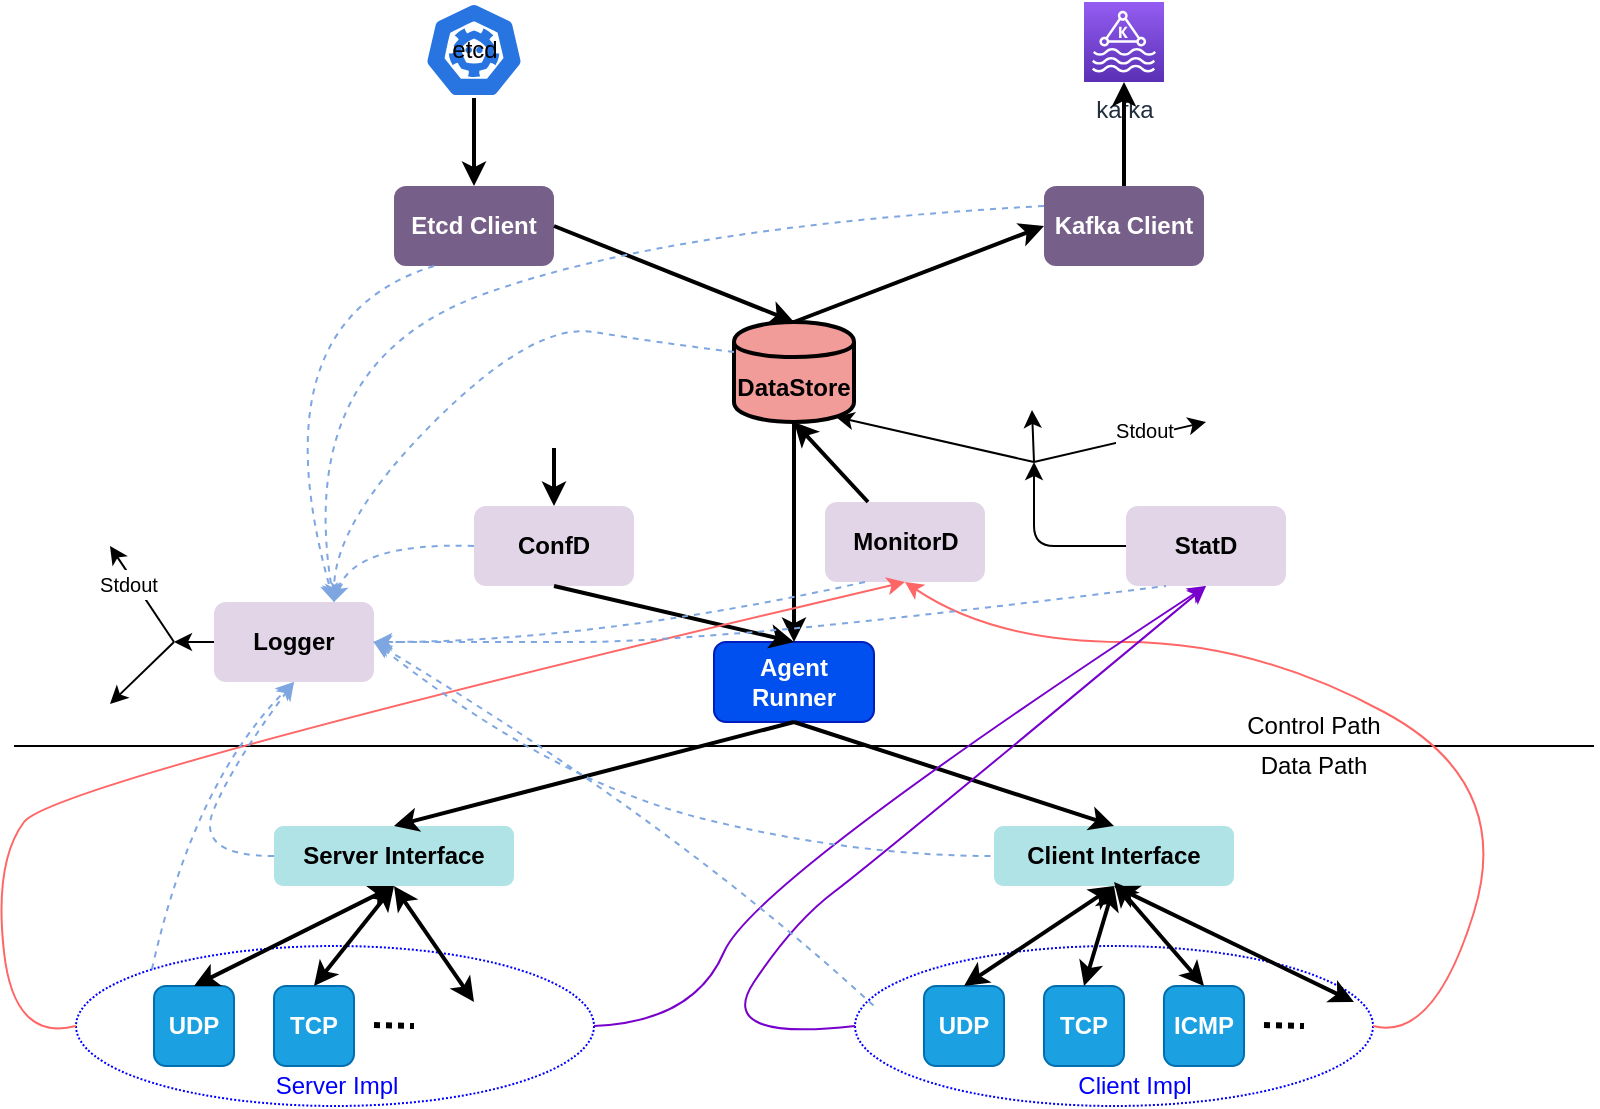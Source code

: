 <mxfile version="12.6.6" type="github">
  <diagram id="7Z0QAmkbjTj8d5dyrcaS" name="Page-1">
    <mxGraphModel dx="685" dy="1765" grid="1" gridSize="10" guides="1" tooltips="1" connect="1" arrows="1" fold="1" page="1" pageScale="1" pageWidth="850" pageHeight="1100" math="0" shadow="0">
      <root>
        <mxCell id="0"/>
        <mxCell id="1" parent="0"/>
        <mxCell id="3jD2yQgGgmmI8q0Z6e8k-50" value="" style="ellipse;whiteSpace=wrap;html=1;strokeWidth=1;fillColor=none;dashed=1;dashPattern=1 1;strokeColor=#0000FF;" parent="1" vertex="1">
          <mxGeometry x="430.5" y="542" width="259" height="80" as="geometry"/>
        </mxCell>
        <mxCell id="3jD2yQgGgmmI8q0Z6e8k-48" value="" style="ellipse;whiteSpace=wrap;html=1;strokeWidth=1;fillColor=none;dashed=1;dashPattern=1 1;strokeColor=#0000FF;" parent="1" vertex="1">
          <mxGeometry x="41" y="542" width="259" height="80" as="geometry"/>
        </mxCell>
        <mxCell id="JbRPVWhP1U4G-iSpXnR0-1" value="&lt;b&gt;ConfD&lt;/b&gt;" style="rounded=1;whiteSpace=wrap;html=1;fillColor=#e1d5e7;strokeColor=none;" parent="1" vertex="1">
          <mxGeometry x="240" y="322" width="80" height="40" as="geometry"/>
        </mxCell>
        <mxCell id="3jD2yQgGgmmI8q0Z6e8k-1" value="&lt;b&gt;StatD&lt;/b&gt;" style="rounded=1;whiteSpace=wrap;html=1;fillColor=#e1d5e7;strokeColor=none;" parent="1" vertex="1">
          <mxGeometry x="566" y="322" width="80" height="40" as="geometry"/>
        </mxCell>
        <mxCell id="3jD2yQgGgmmI8q0Z6e8k-2" value="&lt;b&gt;MonitorD&lt;/b&gt;" style="rounded=1;whiteSpace=wrap;html=1;fillColor=#e1d5e7;strokeColor=none;" parent="1" vertex="1">
          <mxGeometry x="415.5" y="320" width="80" height="40" as="geometry"/>
        </mxCell>
        <mxCell id="3jD2yQgGgmmI8q0Z6e8k-3" value="&lt;b&gt;Logger&lt;/b&gt;" style="rounded=1;whiteSpace=wrap;html=1;fillColor=#e1d5e7;strokeColor=none;" parent="1" vertex="1">
          <mxGeometry x="110" y="370" width="80" height="40" as="geometry"/>
        </mxCell>
        <mxCell id="3jD2yQgGgmmI8q0Z6e8k-4" value="" style="endArrow=none;html=1;" parent="1" edge="1">
          <mxGeometry width="50" height="50" relative="1" as="geometry">
            <mxPoint x="10" y="442" as="sourcePoint"/>
            <mxPoint x="800" y="442" as="targetPoint"/>
          </mxGeometry>
        </mxCell>
        <mxCell id="3jD2yQgGgmmI8q0Z6e8k-5" value="Control Path" style="text;html=1;strokeColor=none;fillColor=none;align=center;verticalAlign=middle;whiteSpace=wrap;rounded=0;" parent="1" vertex="1">
          <mxGeometry x="600" y="422" width="120" height="20" as="geometry"/>
        </mxCell>
        <mxCell id="3jD2yQgGgmmI8q0Z6e8k-6" value="Data Path" style="text;html=1;strokeColor=none;fillColor=none;align=center;verticalAlign=middle;whiteSpace=wrap;rounded=0;" parent="1" vertex="1">
          <mxGeometry x="600" y="442" width="120" height="20" as="geometry"/>
        </mxCell>
        <mxCell id="3jD2yQgGgmmI8q0Z6e8k-7" value="&lt;b&gt;Kafka Client&lt;/b&gt;" style="rounded=1;whiteSpace=wrap;html=1;fillColor=#76608a;strokeColor=none;fontColor=#ffffff;" parent="1" vertex="1">
          <mxGeometry x="525" y="162" width="80" height="40" as="geometry"/>
        </mxCell>
        <mxCell id="3jD2yQgGgmmI8q0Z6e8k-8" value="&lt;b&gt;Etcd Client&lt;/b&gt;" style="rounded=1;whiteSpace=wrap;html=1;fillColor=#76608a;strokeColor=none;fontColor=#ffffff;" parent="1" vertex="1">
          <mxGeometry x="200" y="162" width="80" height="40" as="geometry"/>
        </mxCell>
        <mxCell id="3jD2yQgGgmmI8q0Z6e8k-9" value="&lt;b&gt;DataStore&lt;/b&gt;" style="shape=cylinder;whiteSpace=wrap;html=1;boundedLbl=1;backgroundOutline=1;strokeWidth=2;fillColor=#F19C99;" parent="1" vertex="1">
          <mxGeometry x="370" y="230" width="60" height="50" as="geometry"/>
        </mxCell>
        <mxCell id="3jD2yQgGgmmI8q0Z6e8k-10" value="&lt;b&gt;Server Interface&lt;/b&gt;" style="rounded=1;whiteSpace=wrap;html=1;fillColor=#b0e3e6;strokeColor=none;" parent="1" vertex="1">
          <mxGeometry x="140" y="482" width="120" height="30" as="geometry"/>
        </mxCell>
        <mxCell id="3jD2yQgGgmmI8q0Z6e8k-11" value="&lt;b&gt;Client Interface&lt;/b&gt;" style="rounded=1;whiteSpace=wrap;html=1;fillColor=#b0e3e6;strokeColor=none;" parent="1" vertex="1">
          <mxGeometry x="500" y="482" width="120" height="30" as="geometry"/>
        </mxCell>
        <mxCell id="3jD2yQgGgmmI8q0Z6e8k-12" value="&lt;b&gt;UDP&lt;/b&gt;" style="rounded=1;whiteSpace=wrap;html=1;fillColor=#1ba1e2;strokeColor=#006EAF;fontColor=#ffffff;" parent="1" vertex="1">
          <mxGeometry x="80" y="562" width="40" height="40" as="geometry"/>
        </mxCell>
        <mxCell id="3jD2yQgGgmmI8q0Z6e8k-13" value="&lt;b&gt;TCP&lt;/b&gt;" style="rounded=1;whiteSpace=wrap;html=1;fillColor=#1ba1e2;strokeColor=#006EAF;fontColor=#ffffff;" parent="1" vertex="1">
          <mxGeometry x="140" y="562" width="40" height="40" as="geometry"/>
        </mxCell>
        <mxCell id="3jD2yQgGgmmI8q0Z6e8k-15" value="&lt;b&gt;UDP&lt;/b&gt;" style="rounded=1;whiteSpace=wrap;html=1;fillColor=#1ba1e2;strokeColor=#006EAF;fontColor=#ffffff;" parent="1" vertex="1">
          <mxGeometry x="465" y="562" width="40" height="40" as="geometry"/>
        </mxCell>
        <mxCell id="3jD2yQgGgmmI8q0Z6e8k-16" value="&lt;b&gt;TCP&lt;/b&gt;" style="rounded=1;whiteSpace=wrap;html=1;fillColor=#1ba1e2;strokeColor=#006EAF;fontColor=#ffffff;" parent="1" vertex="1">
          <mxGeometry x="525" y="562" width="40" height="40" as="geometry"/>
        </mxCell>
        <mxCell id="3jD2yQgGgmmI8q0Z6e8k-17" value="&lt;b&gt;ICMP&lt;/b&gt;" style="rounded=1;whiteSpace=wrap;html=1;fillColor=#1ba1e2;strokeColor=#006EAF;fontColor=#ffffff;" parent="1" vertex="1">
          <mxGeometry x="585" y="562" width="40" height="40" as="geometry"/>
        </mxCell>
        <mxCell id="3jD2yQgGgmmI8q0Z6e8k-18" value="" style="endArrow=none;dashed=1;html=1;strokeWidth=3;dashPattern=1 1;" parent="1" edge="1">
          <mxGeometry width="50" height="50" relative="1" as="geometry">
            <mxPoint x="190" y="581.5" as="sourcePoint"/>
            <mxPoint x="210" y="582" as="targetPoint"/>
          </mxGeometry>
        </mxCell>
        <mxCell id="3jD2yQgGgmmI8q0Z6e8k-21" value="" style="endArrow=none;dashed=1;html=1;strokeWidth=3;dashPattern=1 1;" parent="1" edge="1">
          <mxGeometry width="50" height="50" relative="1" as="geometry">
            <mxPoint x="635" y="581.5" as="sourcePoint"/>
            <mxPoint x="655" y="582" as="targetPoint"/>
          </mxGeometry>
        </mxCell>
        <mxCell id="3jD2yQgGgmmI8q0Z6e8k-22" value="" style="endArrow=classic;startArrow=classic;html=1;strokeWidth=2;entryX=0.5;entryY=1;entryDx=0;entryDy=0;exitX=0.5;exitY=0;exitDx=0;exitDy=0;" parent="1" source="3jD2yQgGgmmI8q0Z6e8k-12" target="3jD2yQgGgmmI8q0Z6e8k-10" edge="1">
          <mxGeometry width="50" height="50" relative="1" as="geometry">
            <mxPoint x="10" y="670" as="sourcePoint"/>
            <mxPoint x="60" y="620" as="targetPoint"/>
          </mxGeometry>
        </mxCell>
        <mxCell id="3jD2yQgGgmmI8q0Z6e8k-23" value="" style="endArrow=classic;startArrow=classic;html=1;strokeWidth=2;entryX=0.5;entryY=1;entryDx=0;entryDy=0;exitX=0.5;exitY=0;exitDx=0;exitDy=0;" parent="1" source="3jD2yQgGgmmI8q0Z6e8k-13" target="3jD2yQgGgmmI8q0Z6e8k-10" edge="1">
          <mxGeometry width="50" height="50" relative="1" as="geometry">
            <mxPoint x="110" y="572" as="sourcePoint"/>
            <mxPoint x="210" y="522" as="targetPoint"/>
          </mxGeometry>
        </mxCell>
        <mxCell id="3jD2yQgGgmmI8q0Z6e8k-24" value="" style="endArrow=classic;startArrow=classic;html=1;strokeWidth=2;entryX=0.5;entryY=1;entryDx=0;entryDy=0;exitX=0.5;exitY=0;exitDx=0;exitDy=0;" parent="1" source="3jD2yQgGgmmI8q0Z6e8k-15" target="3jD2yQgGgmmI8q0Z6e8k-11" edge="1">
          <mxGeometry width="50" height="50" relative="1" as="geometry">
            <mxPoint x="120" y="582" as="sourcePoint"/>
            <mxPoint x="220" y="532" as="targetPoint"/>
          </mxGeometry>
        </mxCell>
        <mxCell id="3jD2yQgGgmmI8q0Z6e8k-25" value="" style="endArrow=classic;startArrow=classic;html=1;strokeWidth=2;entryX=0.5;entryY=1;entryDx=0;entryDy=0;" parent="1" target="3jD2yQgGgmmI8q0Z6e8k-10" edge="1">
          <mxGeometry width="50" height="50" relative="1" as="geometry">
            <mxPoint x="240" y="570" as="sourcePoint"/>
            <mxPoint x="260" y="520" as="targetPoint"/>
          </mxGeometry>
        </mxCell>
        <mxCell id="3jD2yQgGgmmI8q0Z6e8k-26" value="&lt;b&gt;Agent Runner&lt;/b&gt;" style="rounded=1;whiteSpace=wrap;html=1;fillColor=#0050ef;strokeColor=#001DBC;fontColor=#ffffff;" parent="1" vertex="1">
          <mxGeometry x="360" y="390" width="80" height="40" as="geometry"/>
        </mxCell>
        <mxCell id="3jD2yQgGgmmI8q0Z6e8k-27" value="" style="endArrow=classic;startArrow=classic;html=1;strokeWidth=2;entryX=0.5;entryY=1;entryDx=0;entryDy=0;exitX=0.5;exitY=0;exitDx=0;exitDy=0;" parent="1" source="3jD2yQgGgmmI8q0Z6e8k-16" target="3jD2yQgGgmmI8q0Z6e8k-11" edge="1">
          <mxGeometry width="50" height="50" relative="1" as="geometry">
            <mxPoint x="495" y="572" as="sourcePoint"/>
            <mxPoint x="570" y="522" as="targetPoint"/>
          </mxGeometry>
        </mxCell>
        <mxCell id="3jD2yQgGgmmI8q0Z6e8k-28" value="" style="endArrow=classic;startArrow=classic;html=1;strokeWidth=2;exitX=0.5;exitY=0;exitDx=0;exitDy=0;" parent="1" source="3jD2yQgGgmmI8q0Z6e8k-17" edge="1">
          <mxGeometry width="50" height="50" relative="1" as="geometry">
            <mxPoint x="505" y="582" as="sourcePoint"/>
            <mxPoint x="560" y="510" as="targetPoint"/>
          </mxGeometry>
        </mxCell>
        <mxCell id="3jD2yQgGgmmI8q0Z6e8k-29" value="" style="endArrow=classic;startArrow=classic;html=1;strokeWidth=2;entryX=0.5;entryY=1;entryDx=0;entryDy=0;" parent="1" target="3jD2yQgGgmmI8q0Z6e8k-11" edge="1">
          <mxGeometry width="50" height="50" relative="1" as="geometry">
            <mxPoint x="680" y="570" as="sourcePoint"/>
            <mxPoint x="590" y="542" as="targetPoint"/>
          </mxGeometry>
        </mxCell>
        <mxCell id="3jD2yQgGgmmI8q0Z6e8k-30" value="" style="endArrow=none;startArrow=classic;html=1;strokeWidth=2;entryX=0.5;entryY=1;entryDx=0;entryDy=0;exitX=0.5;exitY=0;exitDx=0;exitDy=0;endFill=0;" parent="1" source="3jD2yQgGgmmI8q0Z6e8k-10" target="3jD2yQgGgmmI8q0Z6e8k-26" edge="1">
          <mxGeometry width="50" height="50" relative="1" as="geometry">
            <mxPoint x="525" y="602" as="sourcePoint"/>
            <mxPoint x="600" y="552" as="targetPoint"/>
          </mxGeometry>
        </mxCell>
        <mxCell id="3jD2yQgGgmmI8q0Z6e8k-34" value="" style="endArrow=none;startArrow=classic;html=1;strokeWidth=2;entryX=0.5;entryY=1;entryDx=0;entryDy=0;exitX=0.5;exitY=0;exitDx=0;exitDy=0;endFill=0;" parent="1" source="3jD2yQgGgmmI8q0Z6e8k-11" target="3jD2yQgGgmmI8q0Z6e8k-26" edge="1">
          <mxGeometry width="50" height="50" relative="1" as="geometry">
            <mxPoint x="210" y="492" as="sourcePoint"/>
            <mxPoint x="400" y="440" as="targetPoint"/>
          </mxGeometry>
        </mxCell>
        <mxCell id="3jD2yQgGgmmI8q0Z6e8k-36" value="" style="shape=image;html=1;verticalAlign=top;verticalLabelPosition=bottom;labelBackgroundColor=#ffffff;imageAspect=0;aspect=fixed;image=https://cdn2.iconfinder.com/data/icons/appicns/128/472772-appicns_Terminal.png;strokeWidth=2;" parent="1" vertex="1">
          <mxGeometry x="30" y="328" width="28" height="28" as="geometry"/>
        </mxCell>
        <mxCell id="3jD2yQgGgmmI8q0Z6e8k-39" value="" style="endArrow=none;startArrow=classic;html=1;strokeWidth=1;exitX=1;exitY=0.5;exitDx=0;exitDy=0;endFill=0;" parent="1" source="3jD2yQgGgmmI8q0Z6e8k-82" edge="1">
          <mxGeometry width="50" height="50" relative="1" as="geometry">
            <mxPoint x="58" y="419" as="sourcePoint"/>
            <mxPoint x="90" y="390" as="targetPoint"/>
          </mxGeometry>
        </mxCell>
        <mxCell id="3jD2yQgGgmmI8q0Z6e8k-41" value="" style="endArrow=classic;startArrow=none;html=1;strokeWidth=1;entryX=1;entryY=0.5;entryDx=0;entryDy=0;startFill=0;" parent="1" target="3jD2yQgGgmmI8q0Z6e8k-36" edge="1">
          <mxGeometry width="50" height="50" relative="1" as="geometry">
            <mxPoint x="90" y="390" as="sourcePoint"/>
            <mxPoint x="25" y="409" as="targetPoint"/>
          </mxGeometry>
        </mxCell>
        <mxCell id="3jD2yQgGgmmI8q0Z6e8k-43" value="&lt;font style=&quot;font-size: 10px&quot;&gt;Stdout&lt;/font&gt;" style="text;html=1;align=center;verticalAlign=middle;resizable=0;points=[];labelBackgroundColor=#ffffff;" parent="3jD2yQgGgmmI8q0Z6e8k-41" vertex="1" connectable="0">
          <mxGeometry x="0.294" y="3" relative="1" as="geometry">
            <mxPoint as="offset"/>
          </mxGeometry>
        </mxCell>
        <mxCell id="3jD2yQgGgmmI8q0Z6e8k-44" value="" style="endArrow=none;startArrow=classic;html=1;strokeWidth=2;entryX=0.5;entryY=1;entryDx=0;entryDy=0;exitX=0.5;exitY=0;exitDx=0;exitDy=0;endFill=0;" parent="1" source="3jD2yQgGgmmI8q0Z6e8k-26" target="JbRPVWhP1U4G-iSpXnR0-1" edge="1">
          <mxGeometry width="50" height="50" relative="1" as="geometry">
            <mxPoint x="210" y="492" as="sourcePoint"/>
            <mxPoint x="400" y="440" as="targetPoint"/>
          </mxGeometry>
        </mxCell>
        <mxCell id="3jD2yQgGgmmI8q0Z6e8k-45" value="" style="endArrow=none;startArrow=classic;html=1;strokeWidth=2;entryX=0.5;entryY=1;entryDx=0;entryDy=0;exitX=0.5;exitY=0;exitDx=0;exitDy=0;endFill=0;" parent="1" source="3jD2yQgGgmmI8q0Z6e8k-26" target="3jD2yQgGgmmI8q0Z6e8k-9" edge="1">
          <mxGeometry width="50" height="50" relative="1" as="geometry">
            <mxPoint x="220" y="502" as="sourcePoint"/>
            <mxPoint x="410" y="450" as="targetPoint"/>
          </mxGeometry>
        </mxCell>
        <mxCell id="3jD2yQgGgmmI8q0Z6e8k-46" value="" style="endArrow=classic;startArrow=none;html=1;strokeWidth=2;entryX=0.5;entryY=1;entryDx=0;entryDy=0;startFill=0;" parent="1" source="3jD2yQgGgmmI8q0Z6e8k-2" target="3jD2yQgGgmmI8q0Z6e8k-9" edge="1">
          <mxGeometry width="50" height="50" relative="1" as="geometry">
            <mxPoint x="230" y="512" as="sourcePoint"/>
            <mxPoint x="420" y="460" as="targetPoint"/>
          </mxGeometry>
        </mxCell>
        <mxCell id="3jD2yQgGgmmI8q0Z6e8k-47" value="" style="endArrow=none;startArrow=classic;html=1;strokeWidth=1;entryX=0;entryY=0.5;entryDx=0;entryDy=0;endFill=0;" parent="1" target="3jD2yQgGgmmI8q0Z6e8k-3" edge="1">
          <mxGeometry width="50" height="50" relative="1" as="geometry">
            <mxPoint x="90" y="390" as="sourcePoint"/>
            <mxPoint x="147" y="303" as="targetPoint"/>
          </mxGeometry>
        </mxCell>
        <mxCell id="3jD2yQgGgmmI8q0Z6e8k-49" value="&lt;font color=&quot;#0000ff&quot;&gt;Server Impl&lt;br&gt;&lt;/font&gt;" style="text;html=1;align=center;verticalAlign=middle;resizable=0;points=[];autosize=1;" parent="1" vertex="1">
          <mxGeometry x="130.5" y="602" width="80" height="20" as="geometry"/>
        </mxCell>
        <mxCell id="3jD2yQgGgmmI8q0Z6e8k-51" value="&lt;font color=&quot;#0000ff&quot;&gt;Client Impl&lt;br&gt;&lt;/font&gt;" style="text;html=1;align=center;verticalAlign=middle;resizable=0;points=[];autosize=1;" parent="1" vertex="1">
          <mxGeometry x="535" y="602" width="70" height="20" as="geometry"/>
        </mxCell>
        <mxCell id="3jD2yQgGgmmI8q0Z6e8k-52" value="etcd" style="html=1;dashed=0;whitespace=wrap;fillColor=#2875E2;strokeColor=#ffffff;points=[[0.005,0.63,0],[0.1,0.2,0],[0.9,0.2,0],[0.5,0,0],[0.995,0.63,0],[0.72,0.99,0],[0.5,1,0],[0.28,0.99,0]];shape=mxgraph.kubernetes.icon;prIcon=etcd;dashPattern=1 1;" parent="1" vertex="1">
          <mxGeometry x="215" y="70" width="50" height="48" as="geometry"/>
        </mxCell>
        <mxCell id="3jD2yQgGgmmI8q0Z6e8k-53" value="" style="endArrow=none;startArrow=classic;html=1;strokeWidth=2;entryX=0.5;entryY=1;entryDx=0;entryDy=0;endFill=0;entryPerimeter=0;" parent="1" source="3jD2yQgGgmmI8q0Z6e8k-8" target="3jD2yQgGgmmI8q0Z6e8k-52" edge="1">
          <mxGeometry width="50" height="50" relative="1" as="geometry">
            <mxPoint x="290" y="332" as="sourcePoint"/>
            <mxPoint x="410" y="290" as="targetPoint"/>
          </mxGeometry>
        </mxCell>
        <mxCell id="3jD2yQgGgmmI8q0Z6e8k-54" value="" style="endArrow=none;startArrow=classic;html=1;strokeWidth=2;entryX=1;entryY=0.5;entryDx=0;entryDy=0;exitX=0.5;exitY=0;exitDx=0;exitDy=0;endFill=0;" parent="1" source="3jD2yQgGgmmI8q0Z6e8k-9" target="3jD2yQgGgmmI8q0Z6e8k-8" edge="1">
          <mxGeometry width="50" height="50" relative="1" as="geometry">
            <mxPoint x="300" y="342" as="sourcePoint"/>
            <mxPoint x="420" y="300" as="targetPoint"/>
          </mxGeometry>
        </mxCell>
        <mxCell id="3jD2yQgGgmmI8q0Z6e8k-55" value="" style="endArrow=none;startArrow=classic;html=1;strokeWidth=2;entryX=0.5;entryY=0;entryDx=0;entryDy=0;endFill=0;exitX=0;exitY=0.5;exitDx=0;exitDy=0;" parent="1" source="3jD2yQgGgmmI8q0Z6e8k-7" target="3jD2yQgGgmmI8q0Z6e8k-9" edge="1">
          <mxGeometry width="50" height="50" relative="1" as="geometry">
            <mxPoint x="540" y="270" as="sourcePoint"/>
            <mxPoint x="430" y="310" as="targetPoint"/>
          </mxGeometry>
        </mxCell>
        <mxCell id="3jD2yQgGgmmI8q0Z6e8k-56" value="kafka" style="outlineConnect=0;fontColor=#232F3E;gradientColor=#945DF2;gradientDirection=north;fillColor=#5A30B5;strokeColor=#ffffff;dashed=0;verticalLabelPosition=bottom;verticalAlign=top;align=center;html=1;fontSize=12;fontStyle=0;aspect=fixed;shape=mxgraph.aws4.resourceIcon;resIcon=mxgraph.aws4.managed_streaming_for_kafka;dashPattern=1 1;" parent="1" vertex="1">
          <mxGeometry x="545" y="70" width="40" height="40" as="geometry"/>
        </mxCell>
        <mxCell id="3jD2yQgGgmmI8q0Z6e8k-57" value="" style="endArrow=none;startArrow=classic;html=1;strokeWidth=2;entryX=0.5;entryY=0;entryDx=0;entryDy=0;endFill=0;" parent="1" source="3jD2yQgGgmmI8q0Z6e8k-56" target="3jD2yQgGgmmI8q0Z6e8k-7" edge="1">
          <mxGeometry width="50" height="50" relative="1" as="geometry">
            <mxPoint x="580" y="100" as="sourcePoint"/>
            <mxPoint x="440" y="320" as="targetPoint"/>
          </mxGeometry>
        </mxCell>
        <mxCell id="3jD2yQgGgmmI8q0Z6e8k-61" value="" style="shape=image;html=1;verticalAlign=top;verticalLabelPosition=bottom;labelBackgroundColor=#ffffff;imageAspect=0;aspect=fixed;image=https://cdn2.iconfinder.com/data/icons/appicns/128/472772-appicns_Terminal.png;strokeWidth=2;" parent="1" vertex="1">
          <mxGeometry x="592" y="252" width="28" height="28" as="geometry"/>
        </mxCell>
        <mxCell id="3jD2yQgGgmmI8q0Z6e8k-62" value="" style="endArrow=classic;startArrow=none;html=1;strokeWidth=1;entryX=0.5;entryY=1;entryDx=0;entryDy=0;startFill=0;" parent="1" target="3jD2yQgGgmmI8q0Z6e8k-61" edge="1">
          <mxGeometry width="50" height="50" relative="1" as="geometry">
            <mxPoint x="520" y="300" as="sourcePoint"/>
            <mxPoint x="210" y="265" as="targetPoint"/>
          </mxGeometry>
        </mxCell>
        <mxCell id="3jD2yQgGgmmI8q0Z6e8k-63" value="&lt;font style=&quot;font-size: 10px&quot;&gt;Stdout&lt;/font&gt;" style="text;html=1;align=center;verticalAlign=middle;resizable=0;points=[];labelBackgroundColor=#ffffff;" parent="3jD2yQgGgmmI8q0Z6e8k-62" vertex="1" connectable="0">
          <mxGeometry x="0.294" y="3" relative="1" as="geometry">
            <mxPoint as="offset"/>
          </mxGeometry>
        </mxCell>
        <mxCell id="3jD2yQgGgmmI8q0Z6e8k-64" value="" style="endArrow=none;startArrow=classic;html=1;strokeWidth=1;entryX=0;entryY=0.5;entryDx=0;entryDy=0;endFill=0;edgeStyle=elbowEdgeStyle;" parent="1" target="3jD2yQgGgmmI8q0Z6e8k-1" edge="1">
          <mxGeometry width="50" height="50" relative="1" as="geometry">
            <mxPoint x="520" y="300" as="sourcePoint"/>
            <mxPoint x="170" y="332" as="targetPoint"/>
            <Array as="points">
              <mxPoint x="520" y="320"/>
            </Array>
          </mxGeometry>
        </mxCell>
        <mxCell id="3jD2yQgGgmmI8q0Z6e8k-65" value="" style="endArrow=none;startArrow=classic;html=1;strokeWidth=1;exitX=0.5;exitY=1;exitDx=0;exitDy=0;endFill=0;" parent="1" source="3jD2yQgGgmmI8q0Z6e8k-84" edge="1">
          <mxGeometry width="50" height="50" relative="1" as="geometry">
            <mxPoint x="519" y="268" as="sourcePoint"/>
            <mxPoint x="520" y="300" as="targetPoint"/>
          </mxGeometry>
        </mxCell>
        <mxCell id="3jD2yQgGgmmI8q0Z6e8k-66" value="" style="endArrow=none;startArrow=classic;html=1;strokeWidth=1;exitX=0.85;exitY=0.95;exitDx=0;exitDy=0;endFill=0;exitPerimeter=0;" parent="1" source="3jD2yQgGgmmI8q0Z6e8k-9" edge="1">
          <mxGeometry width="50" height="50" relative="1" as="geometry">
            <mxPoint x="140" y="275" as="sourcePoint"/>
            <mxPoint x="520" y="300" as="targetPoint"/>
          </mxGeometry>
        </mxCell>
        <mxCell id="3jD2yQgGgmmI8q0Z6e8k-67" value="" style="curved=1;endArrow=classic;html=1;strokeWidth=1;entryX=0.5;entryY=1;entryDx=0;entryDy=0;exitX=0;exitY=0.5;exitDx=0;exitDy=0;strokeColor=#FF6666;" parent="1" source="3jD2yQgGgmmI8q0Z6e8k-48" target="3jD2yQgGgmmI8q0Z6e8k-2" edge="1">
          <mxGeometry width="50" height="50" relative="1" as="geometry">
            <mxPoint x="40" y="620" as="sourcePoint"/>
            <mxPoint x="360" y="720" as="targetPoint"/>
            <Array as="points">
              <mxPoint x="10" y="590"/>
              <mxPoint y="500"/>
              <mxPoint x="30" y="460"/>
            </Array>
          </mxGeometry>
        </mxCell>
        <mxCell id="3jD2yQgGgmmI8q0Z6e8k-68" value="" style="curved=1;endArrow=classic;html=1;strokeColor=#FF6666;strokeWidth=1;exitX=1;exitY=0.5;exitDx=0;exitDy=0;entryX=0.5;entryY=1;entryDx=0;entryDy=0;" parent="1" source="3jD2yQgGgmmI8q0Z6e8k-50" target="3jD2yQgGgmmI8q0Z6e8k-2" edge="1">
          <mxGeometry width="50" height="50" relative="1" as="geometry">
            <mxPoint x="700" y="800" as="sourcePoint"/>
            <mxPoint x="800" y="600" as="targetPoint"/>
            <Array as="points">
              <mxPoint x="720" y="590"/>
              <mxPoint x="760" y="460"/>
              <mxPoint x="630" y="390"/>
              <mxPoint x="500" y="390"/>
            </Array>
          </mxGeometry>
        </mxCell>
        <mxCell id="3jD2yQgGgmmI8q0Z6e8k-69" value="" style="curved=1;endArrow=classic;html=1;strokeColor=#7700CC;strokeWidth=1;entryX=0.5;entryY=1;entryDx=0;entryDy=0;exitX=1;exitY=0.5;exitDx=0;exitDy=0;fillColor=#aa00ff;" parent="1" source="3jD2yQgGgmmI8q0Z6e8k-48" target="3jD2yQgGgmmI8q0Z6e8k-1" edge="1">
          <mxGeometry width="50" height="50" relative="1" as="geometry">
            <mxPoint x="10" y="690" as="sourcePoint"/>
            <mxPoint x="60" y="640" as="targetPoint"/>
            <Array as="points">
              <mxPoint x="350" y="580"/>
              <mxPoint x="380" y="510"/>
            </Array>
          </mxGeometry>
        </mxCell>
        <mxCell id="3jD2yQgGgmmI8q0Z6e8k-70" value="" style="curved=1;endArrow=classic;html=1;strokeColor=#7700CC;strokeWidth=1;exitX=0;exitY=0.5;exitDx=0;exitDy=0;fillColor=#aa00ff;entryX=0.5;entryY=1;entryDx=0;entryDy=0;" parent="1" source="3jD2yQgGgmmI8q0Z6e8k-50" edge="1" target="3jD2yQgGgmmI8q0Z6e8k-1">
          <mxGeometry width="50" height="50" relative="1" as="geometry">
            <mxPoint x="10" y="690" as="sourcePoint"/>
            <mxPoint x="610" y="370" as="targetPoint"/>
            <Array as="points">
              <mxPoint x="360" y="590"/>
              <mxPoint x="400" y="530"/>
              <mxPoint x="440" y="500"/>
            </Array>
          </mxGeometry>
        </mxCell>
        <mxCell id="3jD2yQgGgmmI8q0Z6e8k-71" value="" style="curved=1;endArrow=none;html=1;strokeColor=#7EA6E0;strokeWidth=1;dashed=1;exitX=1;exitY=0.5;exitDx=0;exitDy=0;startArrow=classicThin;startFill=1;endFill=0;" parent="1" source="3jD2yQgGgmmI8q0Z6e8k-3" edge="1">
          <mxGeometry width="50" height="50" relative="1" as="geometry">
            <mxPoint x="390" y="622" as="sourcePoint"/>
            <mxPoint x="440" y="572" as="targetPoint"/>
            <Array as="points">
              <mxPoint x="340" y="480"/>
            </Array>
          </mxGeometry>
        </mxCell>
        <mxCell id="3jD2yQgGgmmI8q0Z6e8k-73" value="" style="curved=1;endArrow=none;html=1;dashed=1;strokeColor=#7EA6E0;strokeWidth=1;entryX=0;entryY=0.5;entryDx=0;entryDy=0;exitX=1;exitY=0.5;exitDx=0;exitDy=0;startArrow=classicThin;startFill=1;endFill=0;" parent="1" source="3jD2yQgGgmmI8q0Z6e8k-3" target="3jD2yQgGgmmI8q0Z6e8k-11" edge="1">
          <mxGeometry width="50" height="50" relative="1" as="geometry">
            <mxPoint x="10" y="690" as="sourcePoint"/>
            <mxPoint x="60" y="640" as="targetPoint"/>
            <Array as="points">
              <mxPoint x="280" y="460"/>
              <mxPoint x="430" y="497"/>
            </Array>
          </mxGeometry>
        </mxCell>
        <mxCell id="3jD2yQgGgmmI8q0Z6e8k-75" value="" style="curved=1;endArrow=none;html=1;dashed=1;strokeColor=#7EA6E0;strokeWidth=1;entryX=0.25;entryY=1;entryDx=0;entryDy=0;exitX=1;exitY=0.5;exitDx=0;exitDy=0;startArrow=classicThin;startFill=1;endFill=0;" parent="1" source="3jD2yQgGgmmI8q0Z6e8k-3" target="3jD2yQgGgmmI8q0Z6e8k-1" edge="1">
          <mxGeometry width="50" height="50" relative="1" as="geometry">
            <mxPoint x="10" y="690" as="sourcePoint"/>
            <mxPoint x="60" y="640" as="targetPoint"/>
            <Array as="points">
              <mxPoint x="270" y="390"/>
              <mxPoint x="320" y="390"/>
              <mxPoint x="440" y="380"/>
            </Array>
          </mxGeometry>
        </mxCell>
        <mxCell id="3jD2yQgGgmmI8q0Z6e8k-76" value="" style="curved=1;endArrow=classic;html=1;dashed=1;strokeColor=#7EA6E0;strokeWidth=1;exitX=0;exitY=0;exitDx=0;exitDy=0;entryX=0.5;entryY=1;entryDx=0;entryDy=0;" parent="1" source="3jD2yQgGgmmI8q0Z6e8k-48" target="3jD2yQgGgmmI8q0Z6e8k-3" edge="1">
          <mxGeometry width="50" height="50" relative="1" as="geometry">
            <mxPoint x="150" y="690" as="sourcePoint"/>
            <mxPoint x="200" y="640" as="targetPoint"/>
            <Array as="points">
              <mxPoint x="100" y="460"/>
            </Array>
          </mxGeometry>
        </mxCell>
        <mxCell id="3jD2yQgGgmmI8q0Z6e8k-77" value="" style="curved=1;endArrow=classic;html=1;dashed=1;strokeColor=#7EA6E0;strokeWidth=1;entryX=0.5;entryY=1;entryDx=0;entryDy=0;exitX=0;exitY=0.5;exitDx=0;exitDy=0;" parent="1" source="3jD2yQgGgmmI8q0Z6e8k-10" target="3jD2yQgGgmmI8q0Z6e8k-3" edge="1">
          <mxGeometry width="50" height="50" relative="1" as="geometry">
            <mxPoint x="90" y="830" as="sourcePoint"/>
            <mxPoint x="60" y="640" as="targetPoint"/>
            <Array as="points">
              <mxPoint x="100" y="497"/>
              <mxPoint x="120" y="450"/>
            </Array>
          </mxGeometry>
        </mxCell>
        <mxCell id="3jD2yQgGgmmI8q0Z6e8k-78" value="" style="curved=1;endArrow=classic;html=1;dashed=1;strokeColor=#7EA6E0;strokeWidth=1;entryX=1;entryY=0.5;entryDx=0;entryDy=0;exitX=0.25;exitY=1;exitDx=0;exitDy=0;" parent="1" source="3jD2yQgGgmmI8q0Z6e8k-2" target="3jD2yQgGgmmI8q0Z6e8k-3" edge="1">
          <mxGeometry width="50" height="50" relative="1" as="geometry">
            <mxPoint x="10" y="690" as="sourcePoint"/>
            <mxPoint x="60" y="640" as="targetPoint"/>
            <Array as="points">
              <mxPoint x="300" y="390"/>
            </Array>
          </mxGeometry>
        </mxCell>
        <mxCell id="3jD2yQgGgmmI8q0Z6e8k-79" value="" style="curved=1;endArrow=classic;html=1;dashed=1;strokeColor=#7EA6E0;strokeWidth=1;entryX=0.75;entryY=0;entryDx=0;entryDy=0;exitX=0;exitY=0.5;exitDx=0;exitDy=0;" parent="1" source="JbRPVWhP1U4G-iSpXnR0-1" target="3jD2yQgGgmmI8q0Z6e8k-3" edge="1">
          <mxGeometry width="50" height="50" relative="1" as="geometry">
            <mxPoint x="10" y="690" as="sourcePoint"/>
            <mxPoint x="60" y="640" as="targetPoint"/>
            <Array as="points">
              <mxPoint x="180" y="340"/>
            </Array>
          </mxGeometry>
        </mxCell>
        <mxCell id="3jD2yQgGgmmI8q0Z6e8k-80" value="" style="curved=1;endArrow=classic;html=1;dashed=1;strokeColor=#7EA6E0;strokeWidth=1;entryX=0.75;entryY=0;entryDx=0;entryDy=0;exitX=0;exitY=0.3;exitDx=0;exitDy=0;" parent="1" source="3jD2yQgGgmmI8q0Z6e8k-9" target="3jD2yQgGgmmI8q0Z6e8k-3" edge="1">
          <mxGeometry width="50" height="50" relative="1" as="geometry">
            <mxPoint x="40" y="690" as="sourcePoint"/>
            <mxPoint x="90" y="640" as="targetPoint"/>
            <Array as="points">
              <mxPoint x="330" y="240"/>
              <mxPoint x="270" y="230"/>
              <mxPoint x="170" y="330"/>
            </Array>
          </mxGeometry>
        </mxCell>
        <mxCell id="3jD2yQgGgmmI8q0Z6e8k-82" value="" style="shape=image;html=1;verticalAlign=top;verticalLabelPosition=bottom;labelBackgroundColor=#ffffff;imageAspect=0;aspect=fixed;image=https://cdn1.iconfinder.com/data/icons/hawcons/32/699625-icon-113-document-file-txt-128.png;dashed=1;dashPattern=1 1;strokeColor=#0000FF;strokeWidth=1;fillColor=#F19C99;" parent="1" vertex="1">
          <mxGeometry x="20" y="402" width="38" height="38" as="geometry"/>
        </mxCell>
        <mxCell id="3jD2yQgGgmmI8q0Z6e8k-84" value="" style="shape=image;html=1;verticalAlign=top;verticalLabelPosition=bottom;labelBackgroundColor=#ffffff;imageAspect=0;aspect=fixed;image=https://cdn1.iconfinder.com/data/icons/hawcons/32/699625-icon-113-document-file-txt-128.png;dashed=1;dashPattern=1 1;strokeColor=#0000FF;strokeWidth=1;fillColor=#F19C99;" parent="1" vertex="1">
          <mxGeometry x="500" y="236" width="38" height="38" as="geometry"/>
        </mxCell>
        <mxCell id="3jD2yQgGgmmI8q0Z6e8k-86" value="" style="curved=1;endArrow=classic;html=1;dashed=1;strokeColor=#7EA6E0;strokeWidth=1;entryX=0.75;entryY=0;entryDx=0;entryDy=0;exitX=0.25;exitY=1;exitDx=0;exitDy=0;" parent="1" source="3jD2yQgGgmmI8q0Z6e8k-8" target="3jD2yQgGgmmI8q0Z6e8k-3" edge="1">
          <mxGeometry width="50" height="50" relative="1" as="geometry">
            <mxPoint x="10" y="690" as="sourcePoint"/>
            <mxPoint x="60" y="640" as="targetPoint"/>
            <Array as="points">
              <mxPoint x="130" y="230"/>
            </Array>
          </mxGeometry>
        </mxCell>
        <mxCell id="3jD2yQgGgmmI8q0Z6e8k-87" value="" style="curved=1;endArrow=classic;html=1;dashed=1;strokeColor=#7EA6E0;strokeWidth=1;exitX=0;exitY=0.25;exitDx=0;exitDy=0;entryX=0.75;entryY=0;entryDx=0;entryDy=0;" parent="1" source="3jD2yQgGgmmI8q0Z6e8k-7" target="3jD2yQgGgmmI8q0Z6e8k-3" edge="1">
          <mxGeometry width="50" height="50" relative="1" as="geometry">
            <mxPoint x="10" y="690" as="sourcePoint"/>
            <mxPoint x="260" y="800" as="targetPoint"/>
            <Array as="points">
              <mxPoint x="340" y="182"/>
              <mxPoint x="150" y="250"/>
            </Array>
          </mxGeometry>
        </mxCell>
        <mxCell id="3jD2yQgGgmmI8q0Z6e8k-89" value="" style="shape=image;html=1;verticalAlign=top;verticalLabelPosition=bottom;labelBackgroundColor=#ffffff;imageAspect=0;aspect=fixed;image=https://cdn1.iconfinder.com/data/icons/hawcons/32/698356-icon-103-document-file-yml-128.png;dashed=1;dashPattern=1 1;strokeColor=#0000FF;strokeWidth=1;fillColor=#F19C99;" parent="1" vertex="1">
          <mxGeometry x="258" y="249" width="44" height="44" as="geometry"/>
        </mxCell>
        <mxCell id="3jD2yQgGgmmI8q0Z6e8k-90" value="" style="endArrow=none;startArrow=classic;html=1;strokeWidth=2;entryX=0.5;entryY=1;entryDx=0;entryDy=0;exitX=0.5;exitY=0;exitDx=0;exitDy=0;endFill=0;" parent="1" source="JbRPVWhP1U4G-iSpXnR0-1" target="3jD2yQgGgmmI8q0Z6e8k-89" edge="1">
          <mxGeometry width="50" height="50" relative="1" as="geometry">
            <mxPoint x="290" y="332" as="sourcePoint"/>
            <mxPoint x="410" y="290" as="targetPoint"/>
          </mxGeometry>
        </mxCell>
      </root>
    </mxGraphModel>
  </diagram>
</mxfile>
